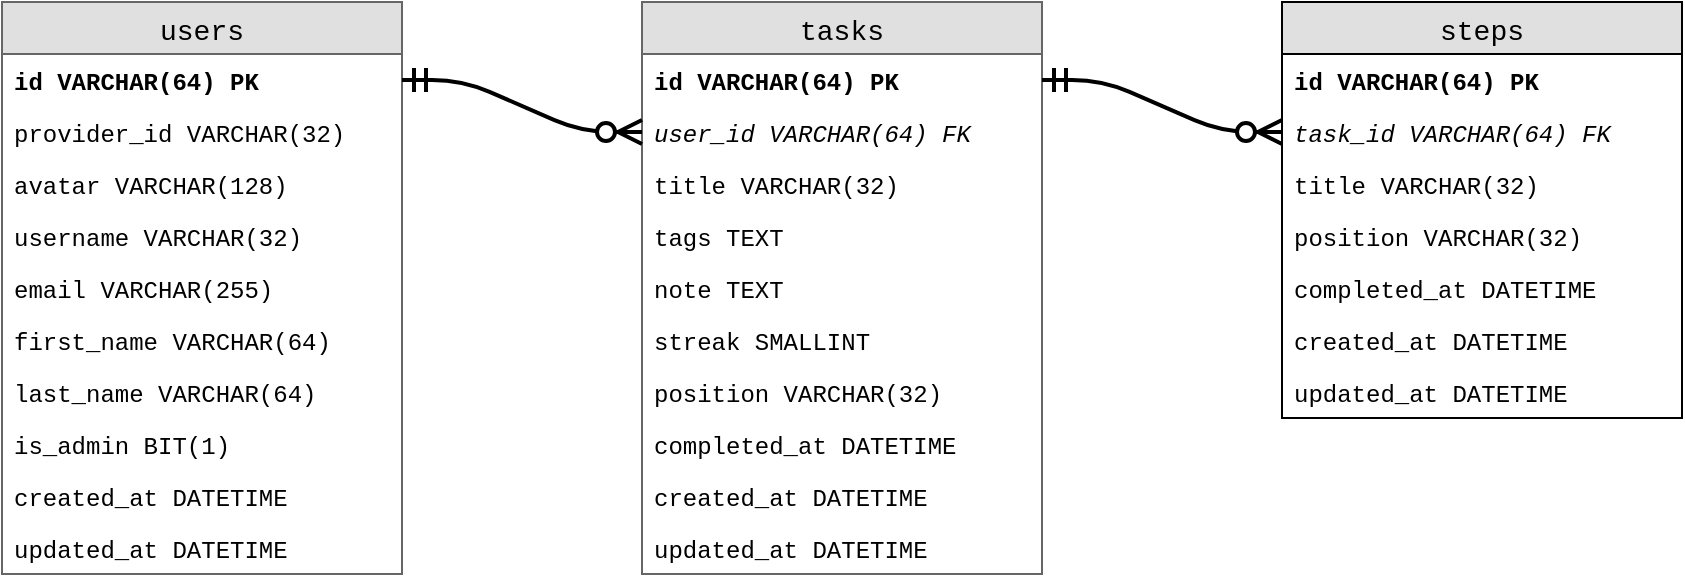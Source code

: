 <mxfile version="12.2.9" type="github" pages="1">
  <diagram id="KGPBGbpjRsUFqMm1dmCb" name="Page-1">
    <mxGraphModel dx="1205" dy="737" grid="1" gridSize="10" guides="1" tooltips="1" connect="1" arrows="1" fold="1" page="1" pageScale="1" pageWidth="1200" pageHeight="900" math="0" shadow="0">
      <root>
        <mxCell id="0"/>
        <mxCell id="1" parent="0"/>
        <mxCell id="rlIJDKDpTgiSIUJfvjh--1" value="users" style="swimlane;fontStyle=0;childLayout=stackLayout;horizontal=1;startSize=26;fillColor=#e0e0e0;horizontalStack=0;resizeParent=1;resizeParentMax=0;resizeLast=0;collapsible=1;marginBottom=0;swimlaneFillColor=#ffffff;align=center;fontSize=14;fontFamily=Courier New;strokeColor=#666666;" vertex="1" parent="1">
          <mxGeometry x="40" y="40" width="200" height="286" as="geometry"/>
        </mxCell>
        <mxCell id="rlIJDKDpTgiSIUJfvjh--2" value="id VARCHAR(64) PK" style="text;strokeColor=none;fillColor=none;spacingLeft=4;spacingRight=4;overflow=hidden;rotatable=0;points=[[0,0.5],[1,0.5]];portConstraint=eastwest;fontSize=12;fontStyle=1;fontFamily=Courier New;" vertex="1" parent="rlIJDKDpTgiSIUJfvjh--1">
          <mxGeometry y="26" width="200" height="26" as="geometry"/>
        </mxCell>
        <mxCell id="rlIJDKDpTgiSIUJfvjh--3" value="provider_id VARCHAR(32)" style="text;strokeColor=none;fillColor=none;spacingLeft=4;spacingRight=4;overflow=hidden;rotatable=0;points=[[0,0.5],[1,0.5]];portConstraint=eastwest;fontSize=12;fontFamily=Courier New;" vertex="1" parent="rlIJDKDpTgiSIUJfvjh--1">
          <mxGeometry y="52" width="200" height="26" as="geometry"/>
        </mxCell>
        <mxCell id="rlIJDKDpTgiSIUJfvjh--36" value="avatar VARCHAR(128)" style="text;strokeColor=none;fillColor=none;spacingLeft=4;spacingRight=4;overflow=hidden;rotatable=0;points=[[0,0.5],[1,0.5]];portConstraint=eastwest;fontSize=12;fontFamily=Courier New;" vertex="1" parent="rlIJDKDpTgiSIUJfvjh--1">
          <mxGeometry y="78" width="200" height="26" as="geometry"/>
        </mxCell>
        <mxCell id="rlIJDKDpTgiSIUJfvjh--4" value="username VARCHAR(32)" style="text;strokeColor=none;fillColor=none;spacingLeft=4;spacingRight=4;overflow=hidden;rotatable=0;points=[[0,0.5],[1,0.5]];portConstraint=eastwest;fontSize=12;fontFamily=Courier New;" vertex="1" parent="rlIJDKDpTgiSIUJfvjh--1">
          <mxGeometry y="104" width="200" height="26" as="geometry"/>
        </mxCell>
        <mxCell id="rlIJDKDpTgiSIUJfvjh--5" value="email VARCHAR(255)" style="text;strokeColor=none;fillColor=none;spacingLeft=4;spacingRight=4;overflow=hidden;rotatable=0;points=[[0,0.5],[1,0.5]];portConstraint=eastwest;fontSize=12;fontFamily=Courier New;" vertex="1" parent="rlIJDKDpTgiSIUJfvjh--1">
          <mxGeometry y="130" width="200" height="26" as="geometry"/>
        </mxCell>
        <mxCell id="rlIJDKDpTgiSIUJfvjh--6" value="first_name VARCHAR(64)" style="text;strokeColor=none;fillColor=none;spacingLeft=4;spacingRight=4;overflow=hidden;rotatable=0;points=[[0,0.5],[1,0.5]];portConstraint=eastwest;fontSize=12;fontFamily=Courier New;" vertex="1" parent="rlIJDKDpTgiSIUJfvjh--1">
          <mxGeometry y="156" width="200" height="26" as="geometry"/>
        </mxCell>
        <mxCell id="rlIJDKDpTgiSIUJfvjh--7" value="last_name VARCHAR(64)" style="text;strokeColor=none;fillColor=none;spacingLeft=4;spacingRight=4;overflow=hidden;rotatable=0;points=[[0,0.5],[1,0.5]];portConstraint=eastwest;fontSize=12;fontFamily=Courier New;" vertex="1" parent="rlIJDKDpTgiSIUJfvjh--1">
          <mxGeometry y="182" width="200" height="26" as="geometry"/>
        </mxCell>
        <mxCell id="rlIJDKDpTgiSIUJfvjh--8" value="is_admin BIT(1)" style="text;strokeColor=none;fillColor=none;spacingLeft=4;spacingRight=4;overflow=hidden;rotatable=0;points=[[0,0.5],[1,0.5]];portConstraint=eastwest;fontSize=12;fontFamily=Courier New;" vertex="1" parent="rlIJDKDpTgiSIUJfvjh--1">
          <mxGeometry y="208" width="200" height="26" as="geometry"/>
        </mxCell>
        <mxCell id="rlIJDKDpTgiSIUJfvjh--9" value="created_at DATETIME" style="text;strokeColor=none;fillColor=none;spacingLeft=4;spacingRight=4;overflow=hidden;rotatable=0;points=[[0,0.5],[1,0.5]];portConstraint=eastwest;fontSize=12;fontFamily=Courier New;" vertex="1" parent="rlIJDKDpTgiSIUJfvjh--1">
          <mxGeometry y="234" width="200" height="26" as="geometry"/>
        </mxCell>
        <mxCell id="rlIJDKDpTgiSIUJfvjh--10" value="updated_at DATETIME" style="text;strokeColor=none;fillColor=none;spacingLeft=4;spacingRight=4;overflow=hidden;rotatable=0;points=[[0,0.5],[1,0.5]];portConstraint=eastwest;fontSize=12;fontFamily=Courier New;" vertex="1" parent="rlIJDKDpTgiSIUJfvjh--1">
          <mxGeometry y="260" width="200" height="26" as="geometry"/>
        </mxCell>
        <mxCell id="rlIJDKDpTgiSIUJfvjh--11" value="tasks" style="swimlane;fontStyle=0;childLayout=stackLayout;horizontal=1;startSize=26;fillColor=#e0e0e0;horizontalStack=0;resizeParent=1;resizeParentMax=0;resizeLast=0;collapsible=1;marginBottom=0;swimlaneFillColor=#ffffff;align=center;fontSize=14;fontFamily=Courier New;strokeColor=#666666;" vertex="1" parent="1">
          <mxGeometry x="360" y="40" width="200" height="286" as="geometry"/>
        </mxCell>
        <mxCell id="rlIJDKDpTgiSIUJfvjh--12" value="id VARCHAR(64) PK" style="text;strokeColor=none;fillColor=none;spacingLeft=4;spacingRight=4;overflow=hidden;rotatable=0;points=[[0,0.5],[1,0.5]];portConstraint=eastwest;fontSize=12;fontStyle=1;fontFamily=Courier New;" vertex="1" parent="rlIJDKDpTgiSIUJfvjh--11">
          <mxGeometry y="26" width="200" height="26" as="geometry"/>
        </mxCell>
        <mxCell id="rlIJDKDpTgiSIUJfvjh--13" value="user_id VARCHAR(64) FK" style="text;strokeColor=none;fillColor=none;spacingLeft=4;spacingRight=4;overflow=hidden;rotatable=0;points=[[0,0.5],[1,0.5]];portConstraint=eastwest;fontSize=12;fontStyle=2;fontFamily=Courier New;" vertex="1" parent="rlIJDKDpTgiSIUJfvjh--11">
          <mxGeometry y="52" width="200" height="26" as="geometry"/>
        </mxCell>
        <mxCell id="rlIJDKDpTgiSIUJfvjh--15" value="title VARCHAR(32)" style="text;strokeColor=none;fillColor=none;spacingLeft=4;spacingRight=4;overflow=hidden;rotatable=0;points=[[0,0.5],[1,0.5]];portConstraint=eastwest;fontSize=12;fontFamily=Courier New;" vertex="1" parent="rlIJDKDpTgiSIUJfvjh--11">
          <mxGeometry y="78" width="200" height="26" as="geometry"/>
        </mxCell>
        <mxCell id="rlIJDKDpTgiSIUJfvjh--16" value="tags TEXT" style="text;strokeColor=none;fillColor=none;spacingLeft=4;spacingRight=4;overflow=hidden;rotatable=0;points=[[0,0.5],[1,0.5]];portConstraint=eastwest;fontSize=12;fontFamily=Courier New;" vertex="1" parent="rlIJDKDpTgiSIUJfvjh--11">
          <mxGeometry y="104" width="200" height="26" as="geometry"/>
        </mxCell>
        <mxCell id="rlIJDKDpTgiSIUJfvjh--17" value="note TEXT" style="text;strokeColor=none;fillColor=none;spacingLeft=4;spacingRight=4;overflow=hidden;rotatable=0;points=[[0,0.5],[1,0.5]];portConstraint=eastwest;fontSize=12;fontFamily=Courier New;" vertex="1" parent="rlIJDKDpTgiSIUJfvjh--11">
          <mxGeometry y="130" width="200" height="26" as="geometry"/>
        </mxCell>
        <mxCell id="rlIJDKDpTgiSIUJfvjh--18" value="streak SMALLINT" style="text;strokeColor=none;fillColor=none;spacingLeft=4;spacingRight=4;overflow=hidden;rotatable=0;points=[[0,0.5],[1,0.5]];portConstraint=eastwest;fontSize=12;fontFamily=Courier New;" vertex="1" parent="rlIJDKDpTgiSIUJfvjh--11">
          <mxGeometry y="156" width="200" height="26" as="geometry"/>
        </mxCell>
        <mxCell id="rlIJDKDpTgiSIUJfvjh--33" value="position VARCHAR(32)" style="text;strokeColor=none;fillColor=none;spacingLeft=4;spacingRight=4;overflow=hidden;rotatable=0;points=[[0,0.5],[1,0.5]];portConstraint=eastwest;fontSize=12;fontFamily=Courier New;" vertex="1" parent="rlIJDKDpTgiSIUJfvjh--11">
          <mxGeometry y="182" width="200" height="26" as="geometry"/>
        </mxCell>
        <mxCell id="rlIJDKDpTgiSIUJfvjh--24" value="completed_at DATETIME" style="text;strokeColor=none;fillColor=none;spacingLeft=4;spacingRight=4;overflow=hidden;rotatable=0;points=[[0,0.5],[1,0.5]];portConstraint=eastwest;fontSize=12;fontFamily=Courier New;" vertex="1" parent="rlIJDKDpTgiSIUJfvjh--11">
          <mxGeometry y="208" width="200" height="26" as="geometry"/>
        </mxCell>
        <mxCell id="rlIJDKDpTgiSIUJfvjh--20" value="created_at DATETIME" style="text;strokeColor=none;fillColor=none;spacingLeft=4;spacingRight=4;overflow=hidden;rotatable=0;points=[[0,0.5],[1,0.5]];portConstraint=eastwest;fontSize=12;fontFamily=Courier New;" vertex="1" parent="rlIJDKDpTgiSIUJfvjh--11">
          <mxGeometry y="234" width="200" height="26" as="geometry"/>
        </mxCell>
        <mxCell id="rlIJDKDpTgiSIUJfvjh--21" value="updated_at DATETIME" style="text;strokeColor=none;fillColor=none;spacingLeft=4;spacingRight=4;overflow=hidden;rotatable=0;points=[[0,0.5],[1,0.5]];portConstraint=eastwest;fontSize=12;fontFamily=Courier New;" vertex="1" parent="rlIJDKDpTgiSIUJfvjh--11">
          <mxGeometry y="260" width="200" height="26" as="geometry"/>
        </mxCell>
        <mxCell id="rlIJDKDpTgiSIUJfvjh--23" value="" style="edgeStyle=entityRelationEdgeStyle;fontSize=12;html=1;endArrow=ERzeroToMany;startArrow=ERmandOne;strokeWidth=2;arcSize=30;entryX=0;entryY=0.5;entryDx=0;entryDy=0;exitX=1;exitY=0.5;exitDx=0;exitDy=0;endSize=9;startSize=9;targetPerimeterSpacing=0;fontFamily=Courier New;" edge="1" parent="1" source="rlIJDKDpTgiSIUJfvjh--2" target="rlIJDKDpTgiSIUJfvjh--13">
          <mxGeometry width="100" height="100" relative="1" as="geometry">
            <mxPoint x="190" y="440" as="sourcePoint"/>
            <mxPoint x="290" y="340" as="targetPoint"/>
          </mxGeometry>
        </mxCell>
        <mxCell id="rlIJDKDpTgiSIUJfvjh--25" value="steps" style="swimlane;fontStyle=0;childLayout=stackLayout;horizontal=1;startSize=26;fillColor=#e0e0e0;horizontalStack=0;resizeParent=1;resizeParentMax=0;resizeLast=0;collapsible=1;marginBottom=0;swimlaneFillColor=#ffffff;align=center;fontSize=14;fontFamily=Courier New;" vertex="1" parent="1">
          <mxGeometry x="680" y="40" width="200" height="208" as="geometry"/>
        </mxCell>
        <mxCell id="rlIJDKDpTgiSIUJfvjh--26" value="id VARCHAR(64) PK" style="text;strokeColor=none;fillColor=none;spacingLeft=4;spacingRight=4;overflow=hidden;rotatable=0;points=[[0,0.5],[1,0.5]];portConstraint=eastwest;fontSize=12;fontStyle=1;fontFamily=Courier New;" vertex="1" parent="rlIJDKDpTgiSIUJfvjh--25">
          <mxGeometry y="26" width="200" height="26" as="geometry"/>
        </mxCell>
        <mxCell id="rlIJDKDpTgiSIUJfvjh--27" value="task_id VARCHAR(64) FK" style="text;strokeColor=none;fillColor=none;spacingLeft=4;spacingRight=4;overflow=hidden;rotatable=0;points=[[0,0.5],[1,0.5]];portConstraint=eastwest;fontSize=12;fontStyle=2;fontFamily=Courier New;" vertex="1" parent="rlIJDKDpTgiSIUJfvjh--25">
          <mxGeometry y="52" width="200" height="26" as="geometry"/>
        </mxCell>
        <mxCell id="rlIJDKDpTgiSIUJfvjh--28" value="title VARCHAR(32)" style="text;strokeColor=none;fillColor=none;spacingLeft=4;spacingRight=4;overflow=hidden;rotatable=0;points=[[0,0.5],[1,0.5]];portConstraint=eastwest;fontSize=12;fontFamily=Courier New;" vertex="1" parent="rlIJDKDpTgiSIUJfvjh--25">
          <mxGeometry y="78" width="200" height="26" as="geometry"/>
        </mxCell>
        <mxCell id="rlIJDKDpTgiSIUJfvjh--29" value="position VARCHAR(32)" style="text;strokeColor=none;fillColor=none;spacingLeft=4;spacingRight=4;overflow=hidden;rotatable=0;points=[[0,0.5],[1,0.5]];portConstraint=eastwest;fontSize=12;fontFamily=Courier New;" vertex="1" parent="rlIJDKDpTgiSIUJfvjh--25">
          <mxGeometry y="104" width="200" height="26" as="geometry"/>
        </mxCell>
        <mxCell id="rlIJDKDpTgiSIUJfvjh--30" value="completed_at DATETIME" style="text;strokeColor=none;fillColor=none;spacingLeft=4;spacingRight=4;overflow=hidden;rotatable=0;points=[[0,0.5],[1,0.5]];portConstraint=eastwest;fontSize=12;fontFamily=Courier New;" vertex="1" parent="rlIJDKDpTgiSIUJfvjh--25">
          <mxGeometry y="130" width="200" height="26" as="geometry"/>
        </mxCell>
        <mxCell id="rlIJDKDpTgiSIUJfvjh--35" value="created_at DATETIME" style="text;strokeColor=none;fillColor=none;spacingLeft=4;spacingRight=4;overflow=hidden;rotatable=0;points=[[0,0.5],[1,0.5]];portConstraint=eastwest;fontSize=12;fontFamily=Courier New;" vertex="1" parent="rlIJDKDpTgiSIUJfvjh--25">
          <mxGeometry y="156" width="200" height="26" as="geometry"/>
        </mxCell>
        <mxCell id="rlIJDKDpTgiSIUJfvjh--31" value="updated_at DATETIME" style="text;strokeColor=none;fillColor=none;spacingLeft=4;spacingRight=4;overflow=hidden;rotatable=0;points=[[0,0.5],[1,0.5]];portConstraint=eastwest;fontSize=12;fontFamily=Courier New;" vertex="1" parent="rlIJDKDpTgiSIUJfvjh--25">
          <mxGeometry y="182" width="200" height="26" as="geometry"/>
        </mxCell>
        <mxCell id="rlIJDKDpTgiSIUJfvjh--34" value="" style="edgeStyle=entityRelationEdgeStyle;fontSize=12;html=1;endArrow=ERzeroToMany;startArrow=ERmandOne;strokeWidth=2;arcSize=30;entryX=0;entryY=0.5;entryDx=0;entryDy=0;exitX=1;exitY=0.5;exitDx=0;exitDy=0;endSize=9;startSize=9;targetPerimeterSpacing=0;fontFamily=Courier New;" edge="1" parent="1" source="rlIJDKDpTgiSIUJfvjh--12" target="rlIJDKDpTgiSIUJfvjh--27">
          <mxGeometry width="100" height="100" relative="1" as="geometry">
            <mxPoint x="640" y="287" as="sourcePoint"/>
            <mxPoint x="760" y="313" as="targetPoint"/>
          </mxGeometry>
        </mxCell>
      </root>
    </mxGraphModel>
  </diagram>
</mxfile>
